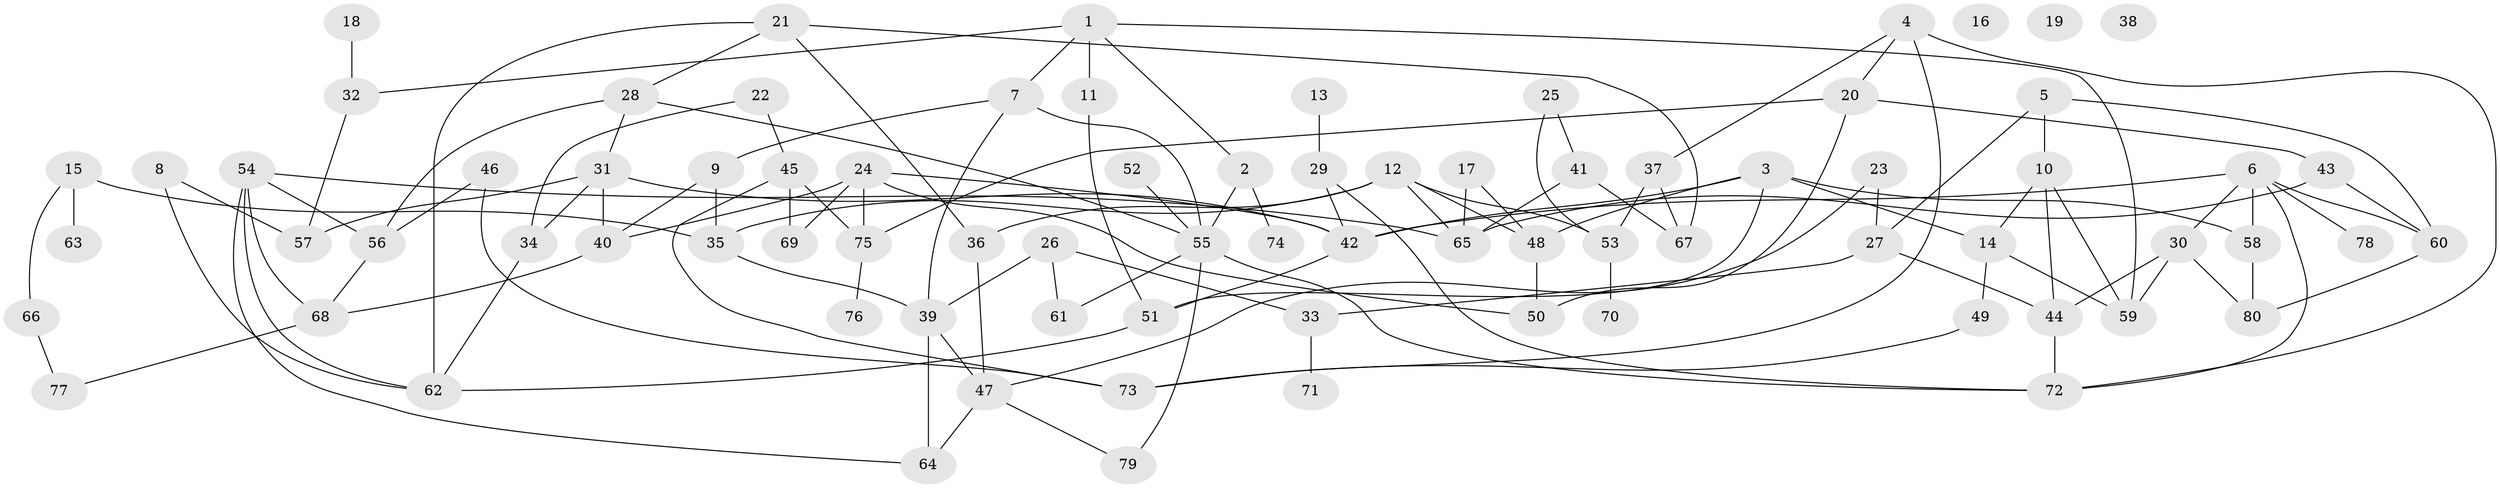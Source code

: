 // Generated by graph-tools (version 1.1) at 2025/38/03/09/25 04:38:48]
// undirected, 80 vertices, 127 edges
graph export_dot {
graph [start="1"]
  node [color=gray90,style=filled];
  1;
  2;
  3;
  4;
  5;
  6;
  7;
  8;
  9;
  10;
  11;
  12;
  13;
  14;
  15;
  16;
  17;
  18;
  19;
  20;
  21;
  22;
  23;
  24;
  25;
  26;
  27;
  28;
  29;
  30;
  31;
  32;
  33;
  34;
  35;
  36;
  37;
  38;
  39;
  40;
  41;
  42;
  43;
  44;
  45;
  46;
  47;
  48;
  49;
  50;
  51;
  52;
  53;
  54;
  55;
  56;
  57;
  58;
  59;
  60;
  61;
  62;
  63;
  64;
  65;
  66;
  67;
  68;
  69;
  70;
  71;
  72;
  73;
  74;
  75;
  76;
  77;
  78;
  79;
  80;
  1 -- 2;
  1 -- 7;
  1 -- 11;
  1 -- 32;
  1 -- 59;
  2 -- 55;
  2 -- 74;
  3 -- 14;
  3 -- 42;
  3 -- 48;
  3 -- 51;
  3 -- 58;
  4 -- 20;
  4 -- 37;
  4 -- 72;
  4 -- 73;
  5 -- 10;
  5 -- 27;
  5 -- 60;
  6 -- 30;
  6 -- 42;
  6 -- 58;
  6 -- 60;
  6 -- 72;
  6 -- 78;
  7 -- 9;
  7 -- 39;
  7 -- 55;
  8 -- 57;
  8 -- 62;
  9 -- 35;
  9 -- 40;
  10 -- 14;
  10 -- 44;
  10 -- 59;
  11 -- 51;
  12 -- 35;
  12 -- 36;
  12 -- 48;
  12 -- 53;
  12 -- 65;
  13 -- 29;
  14 -- 49;
  14 -- 59;
  15 -- 35;
  15 -- 63;
  15 -- 66;
  17 -- 48;
  17 -- 65;
  18 -- 32;
  20 -- 43;
  20 -- 50;
  20 -- 75;
  21 -- 28;
  21 -- 36;
  21 -- 62;
  21 -- 67;
  22 -- 34;
  22 -- 45;
  23 -- 27;
  23 -- 47;
  24 -- 40;
  24 -- 42;
  24 -- 50;
  24 -- 69;
  24 -- 75;
  25 -- 41;
  25 -- 53;
  26 -- 33;
  26 -- 39;
  26 -- 61;
  27 -- 33;
  27 -- 44;
  28 -- 31;
  28 -- 55;
  28 -- 56;
  29 -- 42;
  29 -- 72;
  30 -- 44;
  30 -- 59;
  30 -- 80;
  31 -- 34;
  31 -- 40;
  31 -- 42;
  31 -- 57;
  32 -- 57;
  33 -- 71;
  34 -- 62;
  35 -- 39;
  36 -- 47;
  37 -- 53;
  37 -- 67;
  39 -- 47;
  39 -- 64;
  40 -- 68;
  41 -- 65;
  41 -- 67;
  42 -- 51;
  43 -- 60;
  43 -- 65;
  44 -- 72;
  45 -- 69;
  45 -- 73;
  45 -- 75;
  46 -- 56;
  46 -- 73;
  47 -- 64;
  47 -- 79;
  48 -- 50;
  49 -- 73;
  51 -- 62;
  52 -- 55;
  53 -- 70;
  54 -- 56;
  54 -- 62;
  54 -- 64;
  54 -- 65;
  54 -- 68;
  55 -- 61;
  55 -- 72;
  55 -- 79;
  56 -- 68;
  58 -- 80;
  60 -- 80;
  66 -- 77;
  68 -- 77;
  75 -- 76;
}
